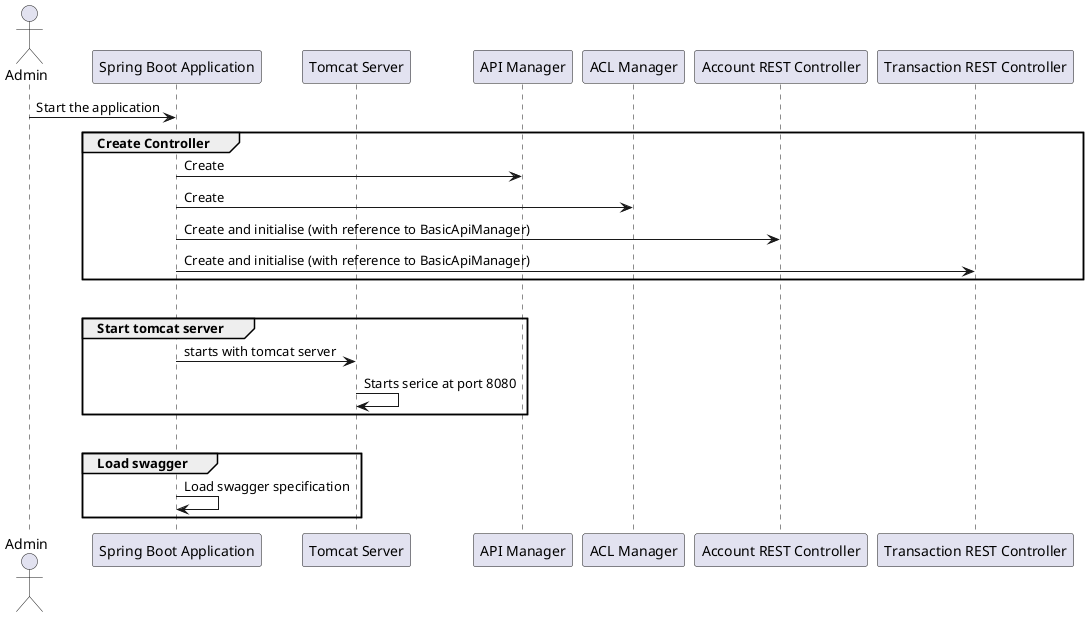 @startuml

actor Admin
participant "Spring Boot Application" as Application
participant "Tomcat Server" as Tomcat
participant "API Manager" as BasicApiManager
participant "ACL Manager" as BasicAclManager
participant "Account REST Controller" as AccountController
participant "Transaction REST Controller" as TransactionController


Admin -> Application: Start the application
group Create Controller
Application -> BasicApiManager: Create
Application -> BasicAclManager: Create
Application -> AccountController: Create and initialise (with reference to BasicApiManager)
Application -> TransactionController: Create and initialise (with reference to BasicApiManager)
end group

|||

group Start tomcat server
Application -> Tomcat: starts with tomcat server
Tomcat -> Tomcat: Starts serice at port 8080
end group

|||

group Load swagger
Application -> Application: Load swagger specification
end group

@enduml